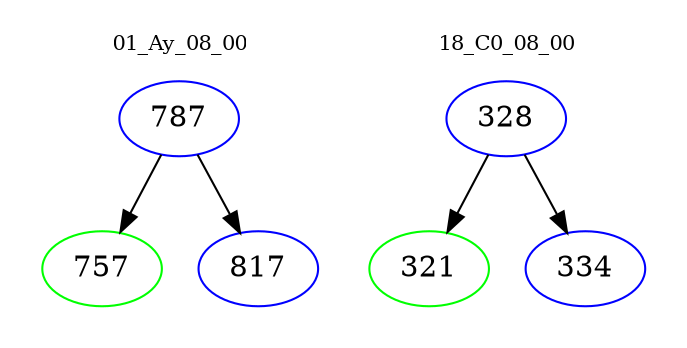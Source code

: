 digraph{
subgraph cluster_0 {
color = white
label = "01_Ay_08_00";
fontsize=10;
T0_787 [label="787", color="blue"]
T0_787 -> T0_757 [color="black"]
T0_757 [label="757", color="green"]
T0_787 -> T0_817 [color="black"]
T0_817 [label="817", color="blue"]
}
subgraph cluster_1 {
color = white
label = "18_C0_08_00";
fontsize=10;
T1_328 [label="328", color="blue"]
T1_328 -> T1_321 [color="black"]
T1_321 [label="321", color="green"]
T1_328 -> T1_334 [color="black"]
T1_334 [label="334", color="blue"]
}
}
